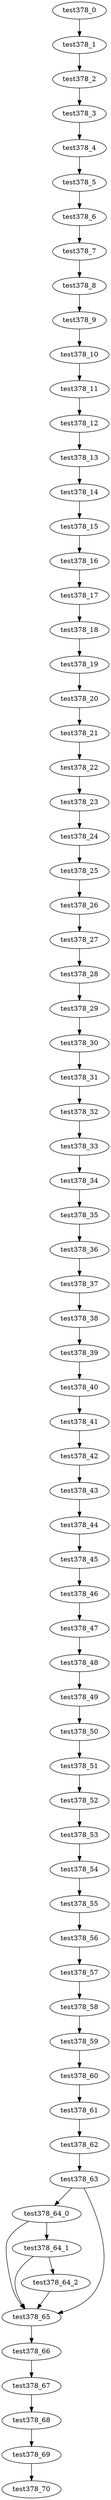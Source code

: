 digraph G {
test378_0->test378_1;
test378_1->test378_2;
test378_2->test378_3;
test378_3->test378_4;
test378_4->test378_5;
test378_5->test378_6;
test378_6->test378_7;
test378_7->test378_8;
test378_8->test378_9;
test378_9->test378_10;
test378_10->test378_11;
test378_11->test378_12;
test378_12->test378_13;
test378_13->test378_14;
test378_14->test378_15;
test378_15->test378_16;
test378_16->test378_17;
test378_17->test378_18;
test378_18->test378_19;
test378_19->test378_20;
test378_20->test378_21;
test378_21->test378_22;
test378_22->test378_23;
test378_23->test378_24;
test378_24->test378_25;
test378_25->test378_26;
test378_26->test378_27;
test378_27->test378_28;
test378_28->test378_29;
test378_29->test378_30;
test378_30->test378_31;
test378_31->test378_32;
test378_32->test378_33;
test378_33->test378_34;
test378_34->test378_35;
test378_35->test378_36;
test378_36->test378_37;
test378_37->test378_38;
test378_38->test378_39;
test378_39->test378_40;
test378_40->test378_41;
test378_41->test378_42;
test378_42->test378_43;
test378_43->test378_44;
test378_44->test378_45;
test378_45->test378_46;
test378_46->test378_47;
test378_47->test378_48;
test378_48->test378_49;
test378_49->test378_50;
test378_50->test378_51;
test378_51->test378_52;
test378_52->test378_53;
test378_53->test378_54;
test378_54->test378_55;
test378_55->test378_56;
test378_56->test378_57;
test378_57->test378_58;
test378_58->test378_59;
test378_59->test378_60;
test378_60->test378_61;
test378_61->test378_62;
test378_62->test378_63;
test378_63->test378_64_0;
test378_63->test378_65;
test378_64_0->test378_64_1;
test378_64_0->test378_65;
test378_64_1->test378_64_2;
test378_64_1->test378_65;
test378_64_2->test378_65;
test378_65->test378_66;
test378_66->test378_67;
test378_67->test378_68;
test378_68->test378_69;
test378_69->test378_70;

}
